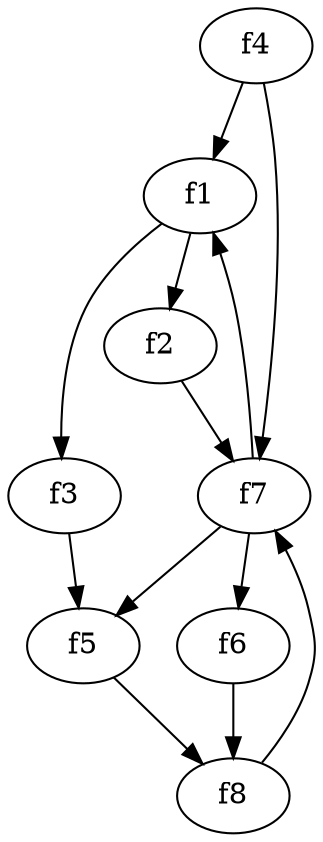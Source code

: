strict digraph  {
f1;
f2;
f3;
f4;
f5;
f6;
f7;
f8;
f1 -> f3  [weight=2];
f1 -> f2  [weight=2];
f2 -> f7  [weight=2];
f3 -> f5  [weight=2];
f4 -> f7  [weight=2];
f4 -> f1  [weight=2];
f5 -> f8  [weight=2];
f6 -> f8  [weight=2];
f7 -> f6  [weight=2];
f7 -> f1  [weight=2];
f7 -> f5  [weight=2];
f8 -> f7  [weight=2];
}
